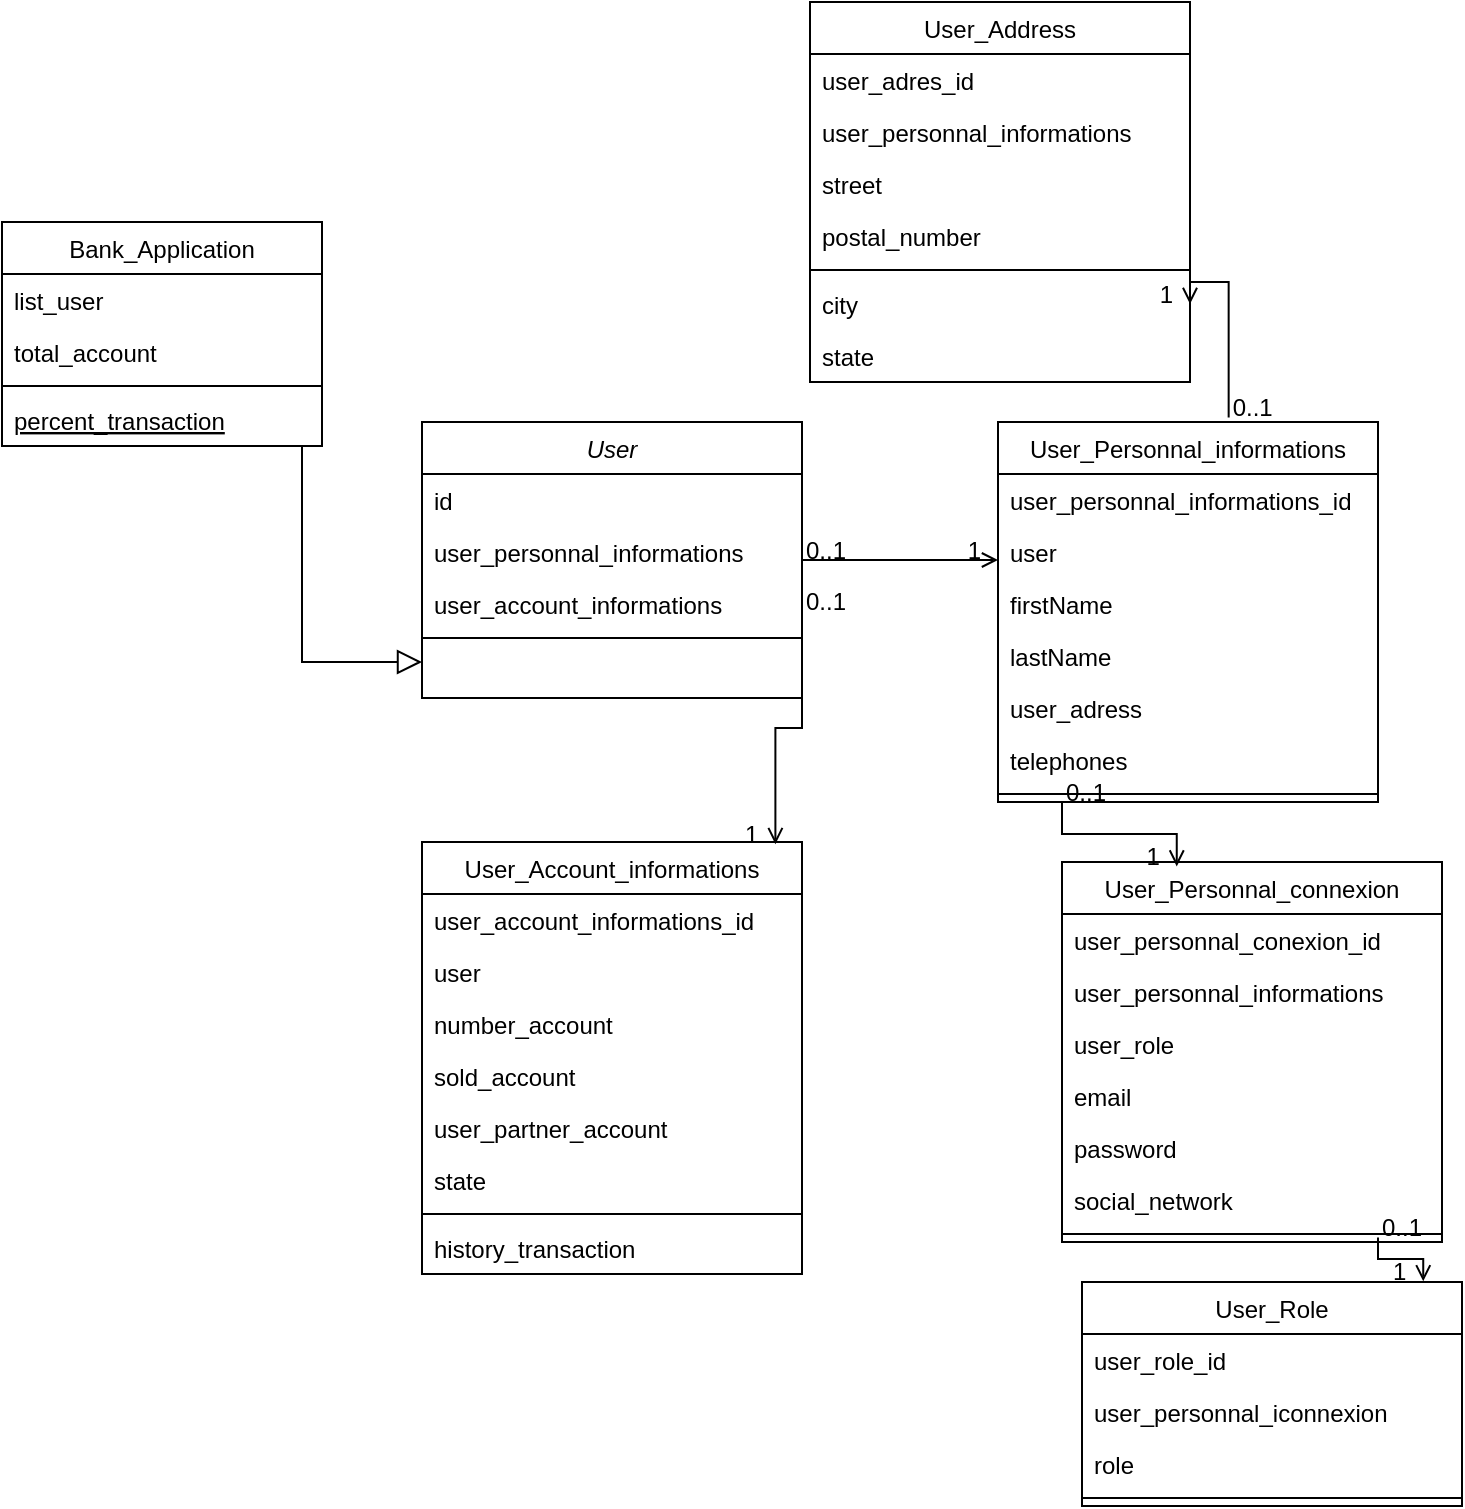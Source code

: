 <mxfile version="15.8.9" type="github">
  <diagram id="C5RBs43oDa-KdzZeNtuy" name="Page-1">
    <mxGraphModel dx="782" dy="1605" grid="1" gridSize="10" guides="1" tooltips="1" connect="1" arrows="1" fold="1" page="1" pageScale="1" pageWidth="827" pageHeight="1169" math="0" shadow="0">
      <root>
        <mxCell id="WIyWlLk6GJQsqaUBKTNV-0" />
        <mxCell id="WIyWlLk6GJQsqaUBKTNV-1" parent="WIyWlLk6GJQsqaUBKTNV-0" />
        <mxCell id="zkfFHV4jXpPFQw0GAbJ--0" value="User" style="swimlane;fontStyle=2;align=center;verticalAlign=top;childLayout=stackLayout;horizontal=1;startSize=26;horizontalStack=0;resizeParent=1;resizeLast=0;collapsible=1;marginBottom=0;rounded=0;shadow=0;strokeWidth=1;" parent="WIyWlLk6GJQsqaUBKTNV-1" vertex="1">
          <mxGeometry x="220" y="120" width="190" height="138" as="geometry">
            <mxRectangle x="230" y="140" width="160" height="26" as="alternateBounds" />
          </mxGeometry>
        </mxCell>
        <mxCell id="zkfFHV4jXpPFQw0GAbJ--1" value="id" style="text;align=left;verticalAlign=top;spacingLeft=4;spacingRight=4;overflow=hidden;rotatable=0;points=[[0,0.5],[1,0.5]];portConstraint=eastwest;" parent="zkfFHV4jXpPFQw0GAbJ--0" vertex="1">
          <mxGeometry y="26" width="190" height="26" as="geometry" />
        </mxCell>
        <mxCell id="zkfFHV4jXpPFQw0GAbJ--2" value="user_personnal_informations" style="text;align=left;verticalAlign=top;spacingLeft=4;spacingRight=4;overflow=hidden;rotatable=0;points=[[0,0.5],[1,0.5]];portConstraint=eastwest;rounded=0;shadow=0;html=0;" parent="zkfFHV4jXpPFQw0GAbJ--0" vertex="1">
          <mxGeometry y="52" width="190" height="26" as="geometry" />
        </mxCell>
        <mxCell id="zkfFHV4jXpPFQw0GAbJ--3" value="user_account_informations" style="text;align=left;verticalAlign=top;spacingLeft=4;spacingRight=4;overflow=hidden;rotatable=0;points=[[0,0.5],[1,0.5]];portConstraint=eastwest;rounded=0;shadow=0;html=0;" parent="zkfFHV4jXpPFQw0GAbJ--0" vertex="1">
          <mxGeometry y="78" width="190" height="26" as="geometry" />
        </mxCell>
        <mxCell id="zkfFHV4jXpPFQw0GAbJ--4" value="" style="line;html=1;strokeWidth=1;align=left;verticalAlign=middle;spacingTop=-1;spacingLeft=3;spacingRight=3;rotatable=0;labelPosition=right;points=[];portConstraint=eastwest;" parent="zkfFHV4jXpPFQw0GAbJ--0" vertex="1">
          <mxGeometry y="104" width="190" height="8" as="geometry" />
        </mxCell>
        <mxCell id="zkfFHV4jXpPFQw0GAbJ--6" value="Bank_Application" style="swimlane;fontStyle=0;align=center;verticalAlign=top;childLayout=stackLayout;horizontal=1;startSize=26;horizontalStack=0;resizeParent=1;resizeLast=0;collapsible=1;marginBottom=0;rounded=0;shadow=0;strokeWidth=1;" parent="WIyWlLk6GJQsqaUBKTNV-1" vertex="1">
          <mxGeometry x="10" y="20" width="160" height="112" as="geometry">
            <mxRectangle x="130" y="380" width="160" height="26" as="alternateBounds" />
          </mxGeometry>
        </mxCell>
        <mxCell id="zkfFHV4jXpPFQw0GAbJ--7" value="list_user" style="text;align=left;verticalAlign=top;spacingLeft=4;spacingRight=4;overflow=hidden;rotatable=0;points=[[0,0.5],[1,0.5]];portConstraint=eastwest;" parent="zkfFHV4jXpPFQw0GAbJ--6" vertex="1">
          <mxGeometry y="26" width="160" height="26" as="geometry" />
        </mxCell>
        <mxCell id="zkfFHV4jXpPFQw0GAbJ--8" value="total_account" style="text;align=left;verticalAlign=top;spacingLeft=4;spacingRight=4;overflow=hidden;rotatable=0;points=[[0,0.5],[1,0.5]];portConstraint=eastwest;rounded=0;shadow=0;html=0;" parent="zkfFHV4jXpPFQw0GAbJ--6" vertex="1">
          <mxGeometry y="52" width="160" height="26" as="geometry" />
        </mxCell>
        <mxCell id="zkfFHV4jXpPFQw0GAbJ--9" value="" style="line;html=1;strokeWidth=1;align=left;verticalAlign=middle;spacingTop=-1;spacingLeft=3;spacingRight=3;rotatable=0;labelPosition=right;points=[];portConstraint=eastwest;" parent="zkfFHV4jXpPFQw0GAbJ--6" vertex="1">
          <mxGeometry y="78" width="160" height="8" as="geometry" />
        </mxCell>
        <mxCell id="zkfFHV4jXpPFQw0GAbJ--10" value="percent_transaction" style="text;align=left;verticalAlign=top;spacingLeft=4;spacingRight=4;overflow=hidden;rotatable=0;points=[[0,0.5],[1,0.5]];portConstraint=eastwest;fontStyle=4" parent="zkfFHV4jXpPFQw0GAbJ--6" vertex="1">
          <mxGeometry y="86" width="160" height="26" as="geometry" />
        </mxCell>
        <mxCell id="zkfFHV4jXpPFQw0GAbJ--12" value="" style="endArrow=block;endSize=10;endFill=0;shadow=0;strokeWidth=1;rounded=0;edgeStyle=elbowEdgeStyle;elbow=vertical;" parent="WIyWlLk6GJQsqaUBKTNV-1" source="zkfFHV4jXpPFQw0GAbJ--6" target="zkfFHV4jXpPFQw0GAbJ--0" edge="1">
          <mxGeometry width="160" relative="1" as="geometry">
            <mxPoint x="200" y="203" as="sourcePoint" />
            <mxPoint x="200" y="203" as="targetPoint" />
            <Array as="points">
              <mxPoint x="160" y="240" />
              <mxPoint x="270" y="420" />
            </Array>
          </mxGeometry>
        </mxCell>
        <mxCell id="zkfFHV4jXpPFQw0GAbJ--17" value="User_Personnal_informations" style="swimlane;fontStyle=0;align=center;verticalAlign=top;childLayout=stackLayout;horizontal=1;startSize=26;horizontalStack=0;resizeParent=1;resizeLast=0;collapsible=1;marginBottom=0;rounded=0;shadow=0;strokeWidth=1;" parent="WIyWlLk6GJQsqaUBKTNV-1" vertex="1">
          <mxGeometry x="508" y="120" width="190" height="190" as="geometry">
            <mxRectangle x="550" y="140" width="160" height="26" as="alternateBounds" />
          </mxGeometry>
        </mxCell>
        <mxCell id="zkfFHV4jXpPFQw0GAbJ--18" value="user_personnal_informations_id" style="text;align=left;verticalAlign=top;spacingLeft=4;spacingRight=4;overflow=hidden;rotatable=0;points=[[0,0.5],[1,0.5]];portConstraint=eastwest;" parent="zkfFHV4jXpPFQw0GAbJ--17" vertex="1">
          <mxGeometry y="26" width="190" height="26" as="geometry" />
        </mxCell>
        <mxCell id="SzeVuzCGJpDr-O2sNYCQ-15" value="user" style="text;align=left;verticalAlign=top;spacingLeft=4;spacingRight=4;overflow=hidden;rotatable=0;points=[[0,0.5],[1,0.5]];portConstraint=eastwest;rounded=0;shadow=0;html=0;" vertex="1" parent="zkfFHV4jXpPFQw0GAbJ--17">
          <mxGeometry y="52" width="190" height="26" as="geometry" />
        </mxCell>
        <mxCell id="zkfFHV4jXpPFQw0GAbJ--19" value="firstName" style="text;align=left;verticalAlign=top;spacingLeft=4;spacingRight=4;overflow=hidden;rotatable=0;points=[[0,0.5],[1,0.5]];portConstraint=eastwest;rounded=0;shadow=0;html=0;" parent="zkfFHV4jXpPFQw0GAbJ--17" vertex="1">
          <mxGeometry y="78" width="190" height="26" as="geometry" />
        </mxCell>
        <mxCell id="zkfFHV4jXpPFQw0GAbJ--20" value="lastName" style="text;align=left;verticalAlign=top;spacingLeft=4;spacingRight=4;overflow=hidden;rotatable=0;points=[[0,0.5],[1,0.5]];portConstraint=eastwest;rounded=0;shadow=0;html=0;" parent="zkfFHV4jXpPFQw0GAbJ--17" vertex="1">
          <mxGeometry y="104" width="190" height="26" as="geometry" />
        </mxCell>
        <mxCell id="zkfFHV4jXpPFQw0GAbJ--21" value="user_adress" style="text;align=left;verticalAlign=top;spacingLeft=4;spacingRight=4;overflow=hidden;rotatable=0;points=[[0,0.5],[1,0.5]];portConstraint=eastwest;rounded=0;shadow=0;html=0;" parent="zkfFHV4jXpPFQw0GAbJ--17" vertex="1">
          <mxGeometry y="130" width="190" height="26" as="geometry" />
        </mxCell>
        <mxCell id="zkfFHV4jXpPFQw0GAbJ--22" value="telephones" style="text;align=left;verticalAlign=top;spacingLeft=4;spacingRight=4;overflow=hidden;rotatable=0;points=[[0,0.5],[1,0.5]];portConstraint=eastwest;rounded=0;shadow=0;html=0;" parent="zkfFHV4jXpPFQw0GAbJ--17" vertex="1">
          <mxGeometry y="156" width="190" height="26" as="geometry" />
        </mxCell>
        <mxCell id="zkfFHV4jXpPFQw0GAbJ--23" value="" style="line;html=1;strokeWidth=1;align=left;verticalAlign=middle;spacingTop=-1;spacingLeft=3;spacingRight=3;rotatable=0;labelPosition=right;points=[];portConstraint=eastwest;" parent="zkfFHV4jXpPFQw0GAbJ--17" vertex="1">
          <mxGeometry y="182" width="190" height="8" as="geometry" />
        </mxCell>
        <mxCell id="zkfFHV4jXpPFQw0GAbJ--26" value="" style="endArrow=open;shadow=0;strokeWidth=1;rounded=0;endFill=1;edgeStyle=elbowEdgeStyle;elbow=vertical;" parent="WIyWlLk6GJQsqaUBKTNV-1" source="zkfFHV4jXpPFQw0GAbJ--0" target="zkfFHV4jXpPFQw0GAbJ--17" edge="1">
          <mxGeometry x="0.5" y="41" relative="1" as="geometry">
            <mxPoint x="380" y="192" as="sourcePoint" />
            <mxPoint x="540" y="192" as="targetPoint" />
            <mxPoint x="-40" y="32" as="offset" />
          </mxGeometry>
        </mxCell>
        <mxCell id="zkfFHV4jXpPFQw0GAbJ--27" value="0..1" style="resizable=0;align=left;verticalAlign=bottom;labelBackgroundColor=none;fontSize=12;" parent="zkfFHV4jXpPFQw0GAbJ--26" connectable="0" vertex="1">
          <mxGeometry x="-1" relative="1" as="geometry">
            <mxPoint y="4" as="offset" />
          </mxGeometry>
        </mxCell>
        <mxCell id="zkfFHV4jXpPFQw0GAbJ--28" value="1" style="resizable=0;align=right;verticalAlign=bottom;labelBackgroundColor=none;fontSize=12;" parent="zkfFHV4jXpPFQw0GAbJ--26" connectable="0" vertex="1">
          <mxGeometry x="1" relative="1" as="geometry">
            <mxPoint x="-7" y="4" as="offset" />
          </mxGeometry>
        </mxCell>
        <mxCell id="SzeVuzCGJpDr-O2sNYCQ-7" value="User_Personnal_connexion" style="swimlane;fontStyle=0;align=center;verticalAlign=top;childLayout=stackLayout;horizontal=1;startSize=26;horizontalStack=0;resizeParent=1;resizeLast=0;collapsible=1;marginBottom=0;rounded=0;shadow=0;strokeWidth=1;" vertex="1" parent="WIyWlLk6GJQsqaUBKTNV-1">
          <mxGeometry x="540" y="340" width="190" height="190" as="geometry">
            <mxRectangle x="550" y="140" width="160" height="26" as="alternateBounds" />
          </mxGeometry>
        </mxCell>
        <mxCell id="SzeVuzCGJpDr-O2sNYCQ-8" value="user_personnal_conexion_id" style="text;align=left;verticalAlign=top;spacingLeft=4;spacingRight=4;overflow=hidden;rotatable=0;points=[[0,0.5],[1,0.5]];portConstraint=eastwest;" vertex="1" parent="SzeVuzCGJpDr-O2sNYCQ-7">
          <mxGeometry y="26" width="190" height="26" as="geometry" />
        </mxCell>
        <mxCell id="SzeVuzCGJpDr-O2sNYCQ-9" value="user_personnal_informations" style="text;align=left;verticalAlign=top;spacingLeft=4;spacingRight=4;overflow=hidden;rotatable=0;points=[[0,0.5],[1,0.5]];portConstraint=eastwest;rounded=0;shadow=0;html=0;" vertex="1" parent="SzeVuzCGJpDr-O2sNYCQ-7">
          <mxGeometry y="52" width="190" height="26" as="geometry" />
        </mxCell>
        <mxCell id="SzeVuzCGJpDr-O2sNYCQ-32" value="user_role" style="text;align=left;verticalAlign=top;spacingLeft=4;spacingRight=4;overflow=hidden;rotatable=0;points=[[0,0.5],[1,0.5]];portConstraint=eastwest;rounded=0;shadow=0;html=0;" vertex="1" parent="SzeVuzCGJpDr-O2sNYCQ-7">
          <mxGeometry y="78" width="190" height="26" as="geometry" />
        </mxCell>
        <mxCell id="SzeVuzCGJpDr-O2sNYCQ-10" value="email" style="text;align=left;verticalAlign=top;spacingLeft=4;spacingRight=4;overflow=hidden;rotatable=0;points=[[0,0.5],[1,0.5]];portConstraint=eastwest;rounded=0;shadow=0;html=0;" vertex="1" parent="SzeVuzCGJpDr-O2sNYCQ-7">
          <mxGeometry y="104" width="190" height="26" as="geometry" />
        </mxCell>
        <mxCell id="SzeVuzCGJpDr-O2sNYCQ-11" value="password" style="text;align=left;verticalAlign=top;spacingLeft=4;spacingRight=4;overflow=hidden;rotatable=0;points=[[0,0.5],[1,0.5]];portConstraint=eastwest;rounded=0;shadow=0;html=0;" vertex="1" parent="SzeVuzCGJpDr-O2sNYCQ-7">
          <mxGeometry y="130" width="190" height="26" as="geometry" />
        </mxCell>
        <mxCell id="SzeVuzCGJpDr-O2sNYCQ-12" value="social_network" style="text;align=left;verticalAlign=top;spacingLeft=4;spacingRight=4;overflow=hidden;rotatable=0;points=[[0,0.5],[1,0.5]];portConstraint=eastwest;rounded=0;shadow=0;html=0;" vertex="1" parent="SzeVuzCGJpDr-O2sNYCQ-7">
          <mxGeometry y="156" width="190" height="26" as="geometry" />
        </mxCell>
        <mxCell id="SzeVuzCGJpDr-O2sNYCQ-13" value="" style="line;html=1;strokeWidth=1;align=left;verticalAlign=middle;spacingTop=-1;spacingLeft=3;spacingRight=3;rotatable=0;labelPosition=right;points=[];portConstraint=eastwest;" vertex="1" parent="SzeVuzCGJpDr-O2sNYCQ-7">
          <mxGeometry y="182" width="190" height="8" as="geometry" />
        </mxCell>
        <mxCell id="SzeVuzCGJpDr-O2sNYCQ-16" value="" style="endArrow=open;shadow=0;strokeWidth=1;rounded=0;endFill=1;edgeStyle=elbowEdgeStyle;elbow=vertical;entryX=0.302;entryY=0.012;entryDx=0;entryDy=0;entryPerimeter=0;" edge="1" parent="WIyWlLk6GJQsqaUBKTNV-1" target="SzeVuzCGJpDr-O2sNYCQ-7">
          <mxGeometry x="0.5" y="41" relative="1" as="geometry">
            <mxPoint x="540" y="310" as="sourcePoint" />
            <mxPoint x="638" y="310" as="targetPoint" />
            <mxPoint x="-40" y="32" as="offset" />
          </mxGeometry>
        </mxCell>
        <mxCell id="SzeVuzCGJpDr-O2sNYCQ-17" value="0..1" style="resizable=0;align=left;verticalAlign=bottom;labelBackgroundColor=none;fontSize=12;" connectable="0" vertex="1" parent="SzeVuzCGJpDr-O2sNYCQ-16">
          <mxGeometry x="-1" relative="1" as="geometry">
            <mxPoint y="4" as="offset" />
          </mxGeometry>
        </mxCell>
        <mxCell id="SzeVuzCGJpDr-O2sNYCQ-18" value="1" style="resizable=0;align=right;verticalAlign=bottom;labelBackgroundColor=none;fontSize=12;" connectable="0" vertex="1" parent="SzeVuzCGJpDr-O2sNYCQ-16">
          <mxGeometry x="1" relative="1" as="geometry">
            <mxPoint x="-7" y="4" as="offset" />
          </mxGeometry>
        </mxCell>
        <mxCell id="SzeVuzCGJpDr-O2sNYCQ-19" value="User_Address" style="swimlane;fontStyle=0;align=center;verticalAlign=top;childLayout=stackLayout;horizontal=1;startSize=26;horizontalStack=0;resizeParent=1;resizeLast=0;collapsible=1;marginBottom=0;rounded=0;shadow=0;strokeWidth=1;" vertex="1" parent="WIyWlLk6GJQsqaUBKTNV-1">
          <mxGeometry x="414" y="-90" width="190" height="190" as="geometry">
            <mxRectangle x="550" y="140" width="160" height="26" as="alternateBounds" />
          </mxGeometry>
        </mxCell>
        <mxCell id="SzeVuzCGJpDr-O2sNYCQ-20" value="user_adres_id" style="text;align=left;verticalAlign=top;spacingLeft=4;spacingRight=4;overflow=hidden;rotatable=0;points=[[0,0.5],[1,0.5]];portConstraint=eastwest;" vertex="1" parent="SzeVuzCGJpDr-O2sNYCQ-19">
          <mxGeometry y="26" width="190" height="26" as="geometry" />
        </mxCell>
        <mxCell id="SzeVuzCGJpDr-O2sNYCQ-21" value="user_personnal_informations" style="text;align=left;verticalAlign=top;spacingLeft=4;spacingRight=4;overflow=hidden;rotatable=0;points=[[0,0.5],[1,0.5]];portConstraint=eastwest;rounded=0;shadow=0;html=0;" vertex="1" parent="SzeVuzCGJpDr-O2sNYCQ-19">
          <mxGeometry y="52" width="190" height="26" as="geometry" />
        </mxCell>
        <mxCell id="SzeVuzCGJpDr-O2sNYCQ-22" value="street" style="text;align=left;verticalAlign=top;spacingLeft=4;spacingRight=4;overflow=hidden;rotatable=0;points=[[0,0.5],[1,0.5]];portConstraint=eastwest;rounded=0;shadow=0;html=0;" vertex="1" parent="SzeVuzCGJpDr-O2sNYCQ-19">
          <mxGeometry y="78" width="190" height="26" as="geometry" />
        </mxCell>
        <mxCell id="SzeVuzCGJpDr-O2sNYCQ-23" value="postal_number&#xa;" style="text;align=left;verticalAlign=top;spacingLeft=4;spacingRight=4;overflow=hidden;rotatable=0;points=[[0,0.5],[1,0.5]];portConstraint=eastwest;rounded=0;shadow=0;html=0;" vertex="1" parent="SzeVuzCGJpDr-O2sNYCQ-19">
          <mxGeometry y="104" width="190" height="26" as="geometry" />
        </mxCell>
        <mxCell id="SzeVuzCGJpDr-O2sNYCQ-26" value="" style="line;html=1;strokeWidth=1;align=left;verticalAlign=middle;spacingTop=-1;spacingLeft=3;spacingRight=3;rotatable=0;labelPosition=right;points=[];portConstraint=eastwest;" vertex="1" parent="SzeVuzCGJpDr-O2sNYCQ-19">
          <mxGeometry y="130" width="190" height="8" as="geometry" />
        </mxCell>
        <mxCell id="SzeVuzCGJpDr-O2sNYCQ-27" value="city" style="text;align=left;verticalAlign=top;spacingLeft=4;spacingRight=4;overflow=hidden;rotatable=0;points=[[0,0.5],[1,0.5]];portConstraint=eastwest;rounded=0;shadow=0;html=0;" vertex="1" parent="SzeVuzCGJpDr-O2sNYCQ-19">
          <mxGeometry y="138" width="190" height="26" as="geometry" />
        </mxCell>
        <mxCell id="SzeVuzCGJpDr-O2sNYCQ-28" value="state" style="text;align=left;verticalAlign=top;spacingLeft=4;spacingRight=4;overflow=hidden;rotatable=0;points=[[0,0.5],[1,0.5]];portConstraint=eastwest;rounded=0;shadow=0;html=0;" vertex="1" parent="SzeVuzCGJpDr-O2sNYCQ-19">
          <mxGeometry y="164" width="190" height="26" as="geometry" />
        </mxCell>
        <mxCell id="SzeVuzCGJpDr-O2sNYCQ-29" value="" style="endArrow=open;shadow=0;strokeWidth=1;rounded=0;endFill=1;edgeStyle=elbowEdgeStyle;elbow=vertical;entryX=1;entryY=0.5;entryDx=0;entryDy=0;exitX=0.607;exitY=-0.012;exitDx=0;exitDy=0;exitPerimeter=0;" edge="1" parent="WIyWlLk6GJQsqaUBKTNV-1" source="zkfFHV4jXpPFQw0GAbJ--17" target="SzeVuzCGJpDr-O2sNYCQ-27">
          <mxGeometry x="0.5" y="41" relative="1" as="geometry">
            <mxPoint x="620" y="80" as="sourcePoint" />
            <mxPoint x="677.38" y="111.968" as="targetPoint" />
            <mxPoint x="-40" y="32" as="offset" />
            <Array as="points">
              <mxPoint x="670" y="50" />
              <mxPoint x="610" y="30" />
              <mxPoint x="604" y="70" />
            </Array>
          </mxGeometry>
        </mxCell>
        <mxCell id="SzeVuzCGJpDr-O2sNYCQ-30" value="0..1" style="resizable=0;align=left;verticalAlign=bottom;labelBackgroundColor=none;fontSize=12;" connectable="0" vertex="1" parent="SzeVuzCGJpDr-O2sNYCQ-29">
          <mxGeometry x="-1" relative="1" as="geometry">
            <mxPoint y="4" as="offset" />
          </mxGeometry>
        </mxCell>
        <mxCell id="SzeVuzCGJpDr-O2sNYCQ-31" value="1" style="resizable=0;align=right;verticalAlign=bottom;labelBackgroundColor=none;fontSize=12;" connectable="0" vertex="1" parent="SzeVuzCGJpDr-O2sNYCQ-29">
          <mxGeometry x="1" relative="1" as="geometry">
            <mxPoint x="-7" y="4" as="offset" />
          </mxGeometry>
        </mxCell>
        <mxCell id="SzeVuzCGJpDr-O2sNYCQ-33" value="User_Role" style="swimlane;fontStyle=0;align=center;verticalAlign=top;childLayout=stackLayout;horizontal=1;startSize=26;horizontalStack=0;resizeParent=1;resizeLast=0;collapsible=1;marginBottom=0;rounded=0;shadow=0;strokeWidth=1;" vertex="1" parent="WIyWlLk6GJQsqaUBKTNV-1">
          <mxGeometry x="550" y="550" width="190" height="112" as="geometry">
            <mxRectangle x="550" y="140" width="160" height="26" as="alternateBounds" />
          </mxGeometry>
        </mxCell>
        <mxCell id="SzeVuzCGJpDr-O2sNYCQ-34" value="user_role_id" style="text;align=left;verticalAlign=top;spacingLeft=4;spacingRight=4;overflow=hidden;rotatable=0;points=[[0,0.5],[1,0.5]];portConstraint=eastwest;" vertex="1" parent="SzeVuzCGJpDr-O2sNYCQ-33">
          <mxGeometry y="26" width="190" height="26" as="geometry" />
        </mxCell>
        <mxCell id="SzeVuzCGJpDr-O2sNYCQ-35" value="user_personnal_iconnexion" style="text;align=left;verticalAlign=top;spacingLeft=4;spacingRight=4;overflow=hidden;rotatable=0;points=[[0,0.5],[1,0.5]];portConstraint=eastwest;rounded=0;shadow=0;html=0;" vertex="1" parent="SzeVuzCGJpDr-O2sNYCQ-33">
          <mxGeometry y="52" width="190" height="26" as="geometry" />
        </mxCell>
        <mxCell id="SzeVuzCGJpDr-O2sNYCQ-36" value="role" style="text;align=left;verticalAlign=top;spacingLeft=4;spacingRight=4;overflow=hidden;rotatable=0;points=[[0,0.5],[1,0.5]];portConstraint=eastwest;rounded=0;shadow=0;html=0;" vertex="1" parent="SzeVuzCGJpDr-O2sNYCQ-33">
          <mxGeometry y="78" width="190" height="26" as="geometry" />
        </mxCell>
        <mxCell id="SzeVuzCGJpDr-O2sNYCQ-40" value="" style="line;html=1;strokeWidth=1;align=left;verticalAlign=middle;spacingTop=-1;spacingLeft=3;spacingRight=3;rotatable=0;labelPosition=right;points=[];portConstraint=eastwest;" vertex="1" parent="SzeVuzCGJpDr-O2sNYCQ-33">
          <mxGeometry y="104" width="190" height="8" as="geometry" />
        </mxCell>
        <mxCell id="SzeVuzCGJpDr-O2sNYCQ-41" value="" style="endArrow=open;shadow=0;strokeWidth=1;rounded=0;endFill=1;edgeStyle=elbowEdgeStyle;elbow=vertical;entryX=0.898;entryY=-0.003;entryDx=0;entryDy=0;entryPerimeter=0;" edge="1" parent="WIyWlLk6GJQsqaUBKTNV-1" target="SzeVuzCGJpDr-O2sNYCQ-33">
          <mxGeometry x="0.5" y="41" relative="1" as="geometry">
            <mxPoint x="698" y="527.72" as="sourcePoint" />
            <mxPoint x="755.38" y="560" as="targetPoint" />
            <mxPoint x="-40" y="32" as="offset" />
          </mxGeometry>
        </mxCell>
        <mxCell id="SzeVuzCGJpDr-O2sNYCQ-42" value="0..1" style="resizable=0;align=left;verticalAlign=bottom;labelBackgroundColor=none;fontSize=12;" connectable="0" vertex="1" parent="SzeVuzCGJpDr-O2sNYCQ-41">
          <mxGeometry x="-1" relative="1" as="geometry">
            <mxPoint y="4" as="offset" />
          </mxGeometry>
        </mxCell>
        <mxCell id="SzeVuzCGJpDr-O2sNYCQ-43" value="1" style="resizable=0;align=right;verticalAlign=bottom;labelBackgroundColor=none;fontSize=12;" connectable="0" vertex="1" parent="SzeVuzCGJpDr-O2sNYCQ-41">
          <mxGeometry x="1" relative="1" as="geometry">
            <mxPoint x="-7" y="4" as="offset" />
          </mxGeometry>
        </mxCell>
        <mxCell id="SzeVuzCGJpDr-O2sNYCQ-44" value="User_Account_informations" style="swimlane;fontStyle=0;align=center;verticalAlign=top;childLayout=stackLayout;horizontal=1;startSize=26;horizontalStack=0;resizeParent=1;resizeLast=0;collapsible=1;marginBottom=0;rounded=0;shadow=0;strokeWidth=1;" vertex="1" parent="WIyWlLk6GJQsqaUBKTNV-1">
          <mxGeometry x="220" y="330" width="190" height="216" as="geometry">
            <mxRectangle x="550" y="140" width="160" height="26" as="alternateBounds" />
          </mxGeometry>
        </mxCell>
        <mxCell id="SzeVuzCGJpDr-O2sNYCQ-45" value="user_account_informations_id" style="text;align=left;verticalAlign=top;spacingLeft=4;spacingRight=4;overflow=hidden;rotatable=0;points=[[0,0.5],[1,0.5]];portConstraint=eastwest;" vertex="1" parent="SzeVuzCGJpDr-O2sNYCQ-44">
          <mxGeometry y="26" width="190" height="26" as="geometry" />
        </mxCell>
        <mxCell id="SzeVuzCGJpDr-O2sNYCQ-46" value="user" style="text;align=left;verticalAlign=top;spacingLeft=4;spacingRight=4;overflow=hidden;rotatable=0;points=[[0,0.5],[1,0.5]];portConstraint=eastwest;rounded=0;shadow=0;html=0;" vertex="1" parent="SzeVuzCGJpDr-O2sNYCQ-44">
          <mxGeometry y="52" width="190" height="26" as="geometry" />
        </mxCell>
        <mxCell id="SzeVuzCGJpDr-O2sNYCQ-47" value="number_account" style="text;align=left;verticalAlign=top;spacingLeft=4;spacingRight=4;overflow=hidden;rotatable=0;points=[[0,0.5],[1,0.5]];portConstraint=eastwest;rounded=0;shadow=0;html=0;" vertex="1" parent="SzeVuzCGJpDr-O2sNYCQ-44">
          <mxGeometry y="78" width="190" height="26" as="geometry" />
        </mxCell>
        <mxCell id="SzeVuzCGJpDr-O2sNYCQ-48" value="sold_account" style="text;align=left;verticalAlign=top;spacingLeft=4;spacingRight=4;overflow=hidden;rotatable=0;points=[[0,0.5],[1,0.5]];portConstraint=eastwest;rounded=0;shadow=0;html=0;" vertex="1" parent="SzeVuzCGJpDr-O2sNYCQ-44">
          <mxGeometry y="104" width="190" height="26" as="geometry" />
        </mxCell>
        <mxCell id="SzeVuzCGJpDr-O2sNYCQ-49" value="user_partner_account" style="text;align=left;verticalAlign=top;spacingLeft=4;spacingRight=4;overflow=hidden;rotatable=0;points=[[0,0.5],[1,0.5]];portConstraint=eastwest;rounded=0;shadow=0;html=0;" vertex="1" parent="SzeVuzCGJpDr-O2sNYCQ-44">
          <mxGeometry y="130" width="190" height="26" as="geometry" />
        </mxCell>
        <mxCell id="SzeVuzCGJpDr-O2sNYCQ-50" value="state" style="text;align=left;verticalAlign=top;spacingLeft=4;spacingRight=4;overflow=hidden;rotatable=0;points=[[0,0.5],[1,0.5]];portConstraint=eastwest;rounded=0;shadow=0;html=0;" vertex="1" parent="SzeVuzCGJpDr-O2sNYCQ-44">
          <mxGeometry y="156" width="190" height="26" as="geometry" />
        </mxCell>
        <mxCell id="SzeVuzCGJpDr-O2sNYCQ-51" value="" style="line;html=1;strokeWidth=1;align=left;verticalAlign=middle;spacingTop=-1;spacingLeft=3;spacingRight=3;rotatable=0;labelPosition=right;points=[];portConstraint=eastwest;" vertex="1" parent="SzeVuzCGJpDr-O2sNYCQ-44">
          <mxGeometry y="182" width="190" height="8" as="geometry" />
        </mxCell>
        <mxCell id="SzeVuzCGJpDr-O2sNYCQ-58" value="history_transaction" style="text;align=left;verticalAlign=top;spacingLeft=4;spacingRight=4;overflow=hidden;rotatable=0;points=[[0,0.5],[1,0.5]];portConstraint=eastwest;rounded=0;shadow=0;html=0;" vertex="1" parent="SzeVuzCGJpDr-O2sNYCQ-44">
          <mxGeometry y="190" width="190" height="26" as="geometry" />
        </mxCell>
        <mxCell id="SzeVuzCGJpDr-O2sNYCQ-55" value="" style="endArrow=open;shadow=0;strokeWidth=1;rounded=0;endFill=1;edgeStyle=elbowEdgeStyle;elbow=vertical;entryX=0.93;entryY=0.005;entryDx=0;entryDy=0;entryPerimeter=0;" edge="1" parent="WIyWlLk6GJQsqaUBKTNV-1" target="SzeVuzCGJpDr-O2sNYCQ-44">
          <mxGeometry x="0.5" y="41" relative="1" as="geometry">
            <mxPoint x="410" y="214.5" as="sourcePoint" />
            <mxPoint x="470" y="340" as="targetPoint" />
            <mxPoint x="-40" y="32" as="offset" />
          </mxGeometry>
        </mxCell>
        <mxCell id="SzeVuzCGJpDr-O2sNYCQ-56" value="0..1" style="resizable=0;align=left;verticalAlign=bottom;labelBackgroundColor=none;fontSize=12;" connectable="0" vertex="1" parent="SzeVuzCGJpDr-O2sNYCQ-55">
          <mxGeometry x="-1" relative="1" as="geometry">
            <mxPoint y="4" as="offset" />
          </mxGeometry>
        </mxCell>
        <mxCell id="SzeVuzCGJpDr-O2sNYCQ-57" value="1" style="resizable=0;align=right;verticalAlign=bottom;labelBackgroundColor=none;fontSize=12;" connectable="0" vertex="1" parent="SzeVuzCGJpDr-O2sNYCQ-55">
          <mxGeometry x="1" relative="1" as="geometry">
            <mxPoint x="-7" y="4" as="offset" />
          </mxGeometry>
        </mxCell>
      </root>
    </mxGraphModel>
  </diagram>
</mxfile>
